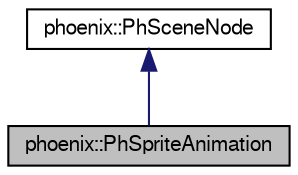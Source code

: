 digraph G
{
  edge [fontname="FreeSans",fontsize="10",labelfontname="FreeSans",labelfontsize="10"];
  node [fontname="FreeSans",fontsize="10",shape=record];
  Node1 [label="phoenix::PhSpriteAnimation",height=0.2,width=0.4,color="black", fillcolor="grey75", style="filled" fontcolor="black"];
  Node2 -> Node1 [dir=back,color="midnightblue",fontsize="10",style="solid",fontname="FreeSans"];
  Node2 [label="phoenix::PhSceneNode",height=0.2,width=0.4,color="black", fillcolor="white", style="filled",URL="$classphoenix_1_1PhSceneNode.htm",tooltip="Scenenode Prototype."];
}
